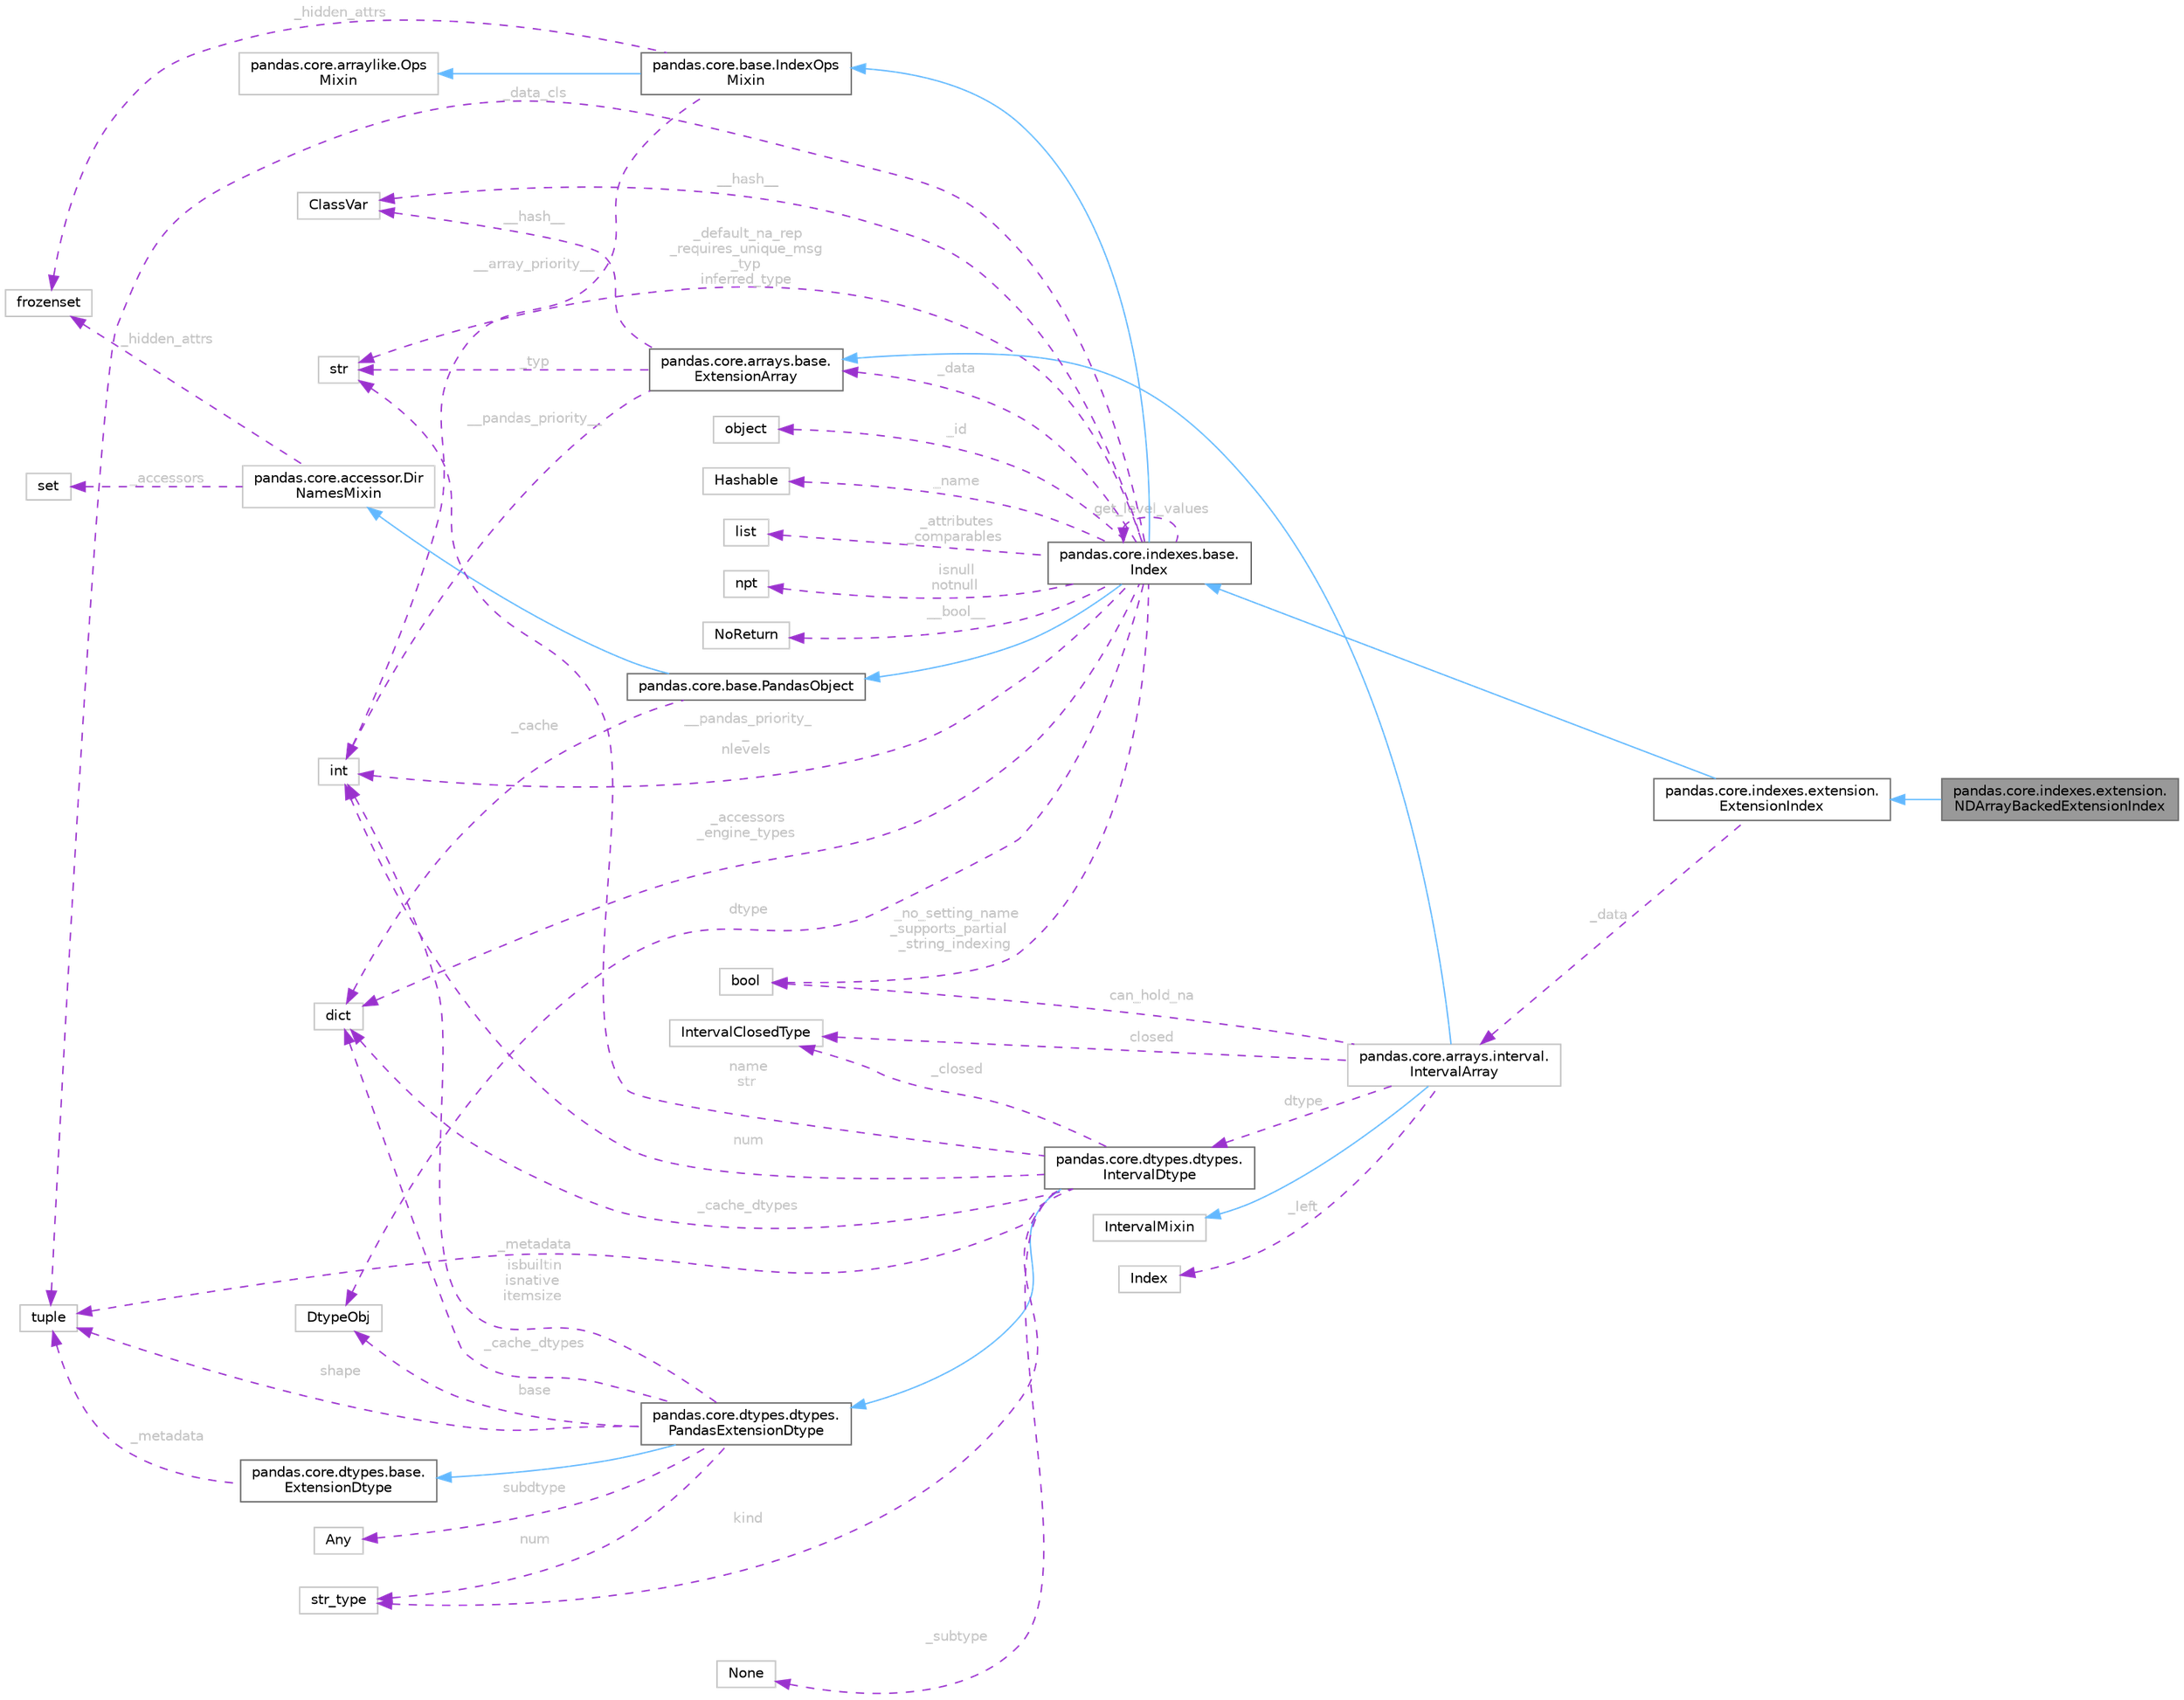 digraph "pandas.core.indexes.extension.NDArrayBackedExtensionIndex"
{
 // LATEX_PDF_SIZE
  bgcolor="transparent";
  edge [fontname=Helvetica,fontsize=10,labelfontname=Helvetica,labelfontsize=10];
  node [fontname=Helvetica,fontsize=10,shape=box,height=0.2,width=0.4];
  rankdir="LR";
  Node1 [id="Node000001",label="pandas.core.indexes.extension.\lNDArrayBackedExtensionIndex",height=0.2,width=0.4,color="gray40", fillcolor="grey60", style="filled", fontcolor="black",tooltip=" "];
  Node2 -> Node1 [id="edge1_Node000001_Node000002",dir="back",color="steelblue1",style="solid",tooltip=" "];
  Node2 [id="Node000002",label="pandas.core.indexes.extension.\lExtensionIndex",height=0.2,width=0.4,color="gray40", fillcolor="white", style="filled",URL="$d3/d98/classpandas_1_1core_1_1indexes_1_1extension_1_1ExtensionIndex.html",tooltip=" "];
  Node3 -> Node2 [id="edge2_Node000002_Node000003",dir="back",color="steelblue1",style="solid",tooltip=" "];
  Node3 [id="Node000003",label="pandas.core.indexes.base.\lIndex",height=0.2,width=0.4,color="gray40", fillcolor="white", style="filled",URL="$d9/d4b/classpandas_1_1core_1_1indexes_1_1base_1_1Index.html",tooltip=" "];
  Node4 -> Node3 [id="edge3_Node000003_Node000004",dir="back",color="steelblue1",style="solid",tooltip=" "];
  Node4 [id="Node000004",label="pandas.core.base.IndexOps\lMixin",height=0.2,width=0.4,color="gray40", fillcolor="white", style="filled",URL="$db/d4c/classpandas_1_1core_1_1base_1_1IndexOpsMixin.html",tooltip=" "];
  Node5 -> Node4 [id="edge4_Node000004_Node000005",dir="back",color="steelblue1",style="solid",tooltip=" "];
  Node5 [id="Node000005",label="pandas.core.arraylike.Ops\lMixin",height=0.2,width=0.4,color="grey75", fillcolor="white", style="filled",URL="$da/d26/classpandas_1_1core_1_1arraylike_1_1OpsMixin.html",tooltip=" "];
  Node6 -> Node4 [id="edge5_Node000004_Node000006",dir="back",color="darkorchid3",style="dashed",tooltip=" ",label=" __array_priority__",fontcolor="grey" ];
  Node6 [id="Node000006",label="int",height=0.2,width=0.4,color="grey75", fillcolor="white", style="filled",tooltip=" "];
  Node7 -> Node4 [id="edge6_Node000004_Node000007",dir="back",color="darkorchid3",style="dashed",tooltip=" ",label=" _hidden_attrs",fontcolor="grey" ];
  Node7 [id="Node000007",label="frozenset",height=0.2,width=0.4,color="grey75", fillcolor="white", style="filled",tooltip=" "];
  Node8 -> Node3 [id="edge7_Node000003_Node000008",dir="back",color="steelblue1",style="solid",tooltip=" "];
  Node8 [id="Node000008",label="pandas.core.base.PandasObject",height=0.2,width=0.4,color="gray40", fillcolor="white", style="filled",URL="$d9/d19/classpandas_1_1core_1_1base_1_1PandasObject.html",tooltip=" "];
  Node9 -> Node8 [id="edge8_Node000008_Node000009",dir="back",color="steelblue1",style="solid",tooltip=" "];
  Node9 [id="Node000009",label="pandas.core.accessor.Dir\lNamesMixin",height=0.2,width=0.4,color="grey75", fillcolor="white", style="filled",URL="$df/dd9/classpandas_1_1core_1_1accessor_1_1DirNamesMixin.html",tooltip=" "];
  Node10 -> Node9 [id="edge9_Node000009_Node000010",dir="back",color="darkorchid3",style="dashed",tooltip=" ",label=" _accessors",fontcolor="grey" ];
  Node10 [id="Node000010",label="set",height=0.2,width=0.4,color="grey75", fillcolor="white", style="filled",tooltip=" "];
  Node7 -> Node9 [id="edge10_Node000009_Node000007",dir="back",color="darkorchid3",style="dashed",tooltip=" ",label=" _hidden_attrs",fontcolor="grey" ];
  Node11 -> Node8 [id="edge11_Node000008_Node000011",dir="back",color="darkorchid3",style="dashed",tooltip=" ",label=" _cache",fontcolor="grey" ];
  Node11 [id="Node000011",label="dict",height=0.2,width=0.4,color="grey75", fillcolor="white", style="filled",tooltip=" "];
  Node6 -> Node3 [id="edge12_Node000003_Node000006",dir="back",color="darkorchid3",style="dashed",tooltip=" ",label=" __pandas_priority_\l_\nnlevels",fontcolor="grey" ];
  Node12 -> Node3 [id="edge13_Node000003_Node000012",dir="back",color="darkorchid3",style="dashed",tooltip=" ",label=" _default_na_rep\n_requires_unique_msg\n_typ\ninferred_type",fontcolor="grey" ];
  Node12 [id="Node000012",label="str",height=0.2,width=0.4,color="grey75", fillcolor="white", style="filled",tooltip=" "];
  Node13 -> Node3 [id="edge14_Node000003_Node000013",dir="back",color="darkorchid3",style="dashed",tooltip=" ",label=" _data",fontcolor="grey" ];
  Node13 [id="Node000013",label="pandas.core.arrays.base.\lExtensionArray",height=0.2,width=0.4,color="gray40", fillcolor="white", style="filled",URL="$d4/dd3/classpandas_1_1core_1_1arrays_1_1base_1_1ExtensionArray.html",tooltip=" "];
  Node12 -> Node13 [id="edge15_Node000013_Node000012",dir="back",color="darkorchid3",style="dashed",tooltip=" ",label=" _typ",fontcolor="grey" ];
  Node6 -> Node13 [id="edge16_Node000013_Node000006",dir="back",color="darkorchid3",style="dashed",tooltip=" ",label=" __pandas_priority__",fontcolor="grey" ];
  Node14 -> Node13 [id="edge17_Node000013_Node000014",dir="back",color="darkorchid3",style="dashed",tooltip=" ",label=" __hash__",fontcolor="grey" ];
  Node14 [id="Node000014",label="ClassVar",height=0.2,width=0.4,color="grey75", fillcolor="white", style="filled",tooltip=" "];
  Node15 -> Node3 [id="edge18_Node000003_Node000015",dir="back",color="darkorchid3",style="dashed",tooltip=" ",label=" _data_cls",fontcolor="grey" ];
  Node15 [id="Node000015",label="tuple",height=0.2,width=0.4,color="grey75", fillcolor="white", style="filled",tooltip=" "];
  Node16 -> Node3 [id="edge19_Node000003_Node000016",dir="back",color="darkorchid3",style="dashed",tooltip=" ",label=" _id",fontcolor="grey" ];
  Node16 [id="Node000016",label="object",height=0.2,width=0.4,color="grey75", fillcolor="white", style="filled",tooltip=" "];
  Node17 -> Node3 [id="edge20_Node000003_Node000017",dir="back",color="darkorchid3",style="dashed",tooltip=" ",label=" _name",fontcolor="grey" ];
  Node17 [id="Node000017",label="Hashable",height=0.2,width=0.4,color="grey75", fillcolor="white", style="filled",tooltip=" "];
  Node18 -> Node3 [id="edge21_Node000003_Node000018",dir="back",color="darkorchid3",style="dashed",tooltip=" ",label=" _no_setting_name\n_supports_partial\l_string_indexing",fontcolor="grey" ];
  Node18 [id="Node000018",label="bool",height=0.2,width=0.4,color="grey75", fillcolor="white", style="filled",tooltip=" "];
  Node19 -> Node3 [id="edge22_Node000003_Node000019",dir="back",color="darkorchid3",style="dashed",tooltip=" ",label=" _attributes\n_comparables",fontcolor="grey" ];
  Node19 [id="Node000019",label="list",height=0.2,width=0.4,color="grey75", fillcolor="white", style="filled",tooltip=" "];
  Node11 -> Node3 [id="edge23_Node000003_Node000011",dir="back",color="darkorchid3",style="dashed",tooltip=" ",label=" _accessors\n_engine_types",fontcolor="grey" ];
  Node3 -> Node3 [id="edge24_Node000003_Node000003",dir="back",color="darkorchid3",style="dashed",tooltip=" ",label=" get_level_values",fontcolor="grey" ];
  Node20 -> Node3 [id="edge25_Node000003_Node000020",dir="back",color="darkorchid3",style="dashed",tooltip=" ",label=" isnull\nnotnull",fontcolor="grey" ];
  Node20 [id="Node000020",label="npt",height=0.2,width=0.4,color="grey75", fillcolor="white", style="filled",tooltip=" "];
  Node21 -> Node3 [id="edge26_Node000003_Node000021",dir="back",color="darkorchid3",style="dashed",tooltip=" ",label=" __bool__",fontcolor="grey" ];
  Node21 [id="Node000021",label="NoReturn",height=0.2,width=0.4,color="grey75", fillcolor="white", style="filled",tooltip=" "];
  Node14 -> Node3 [id="edge27_Node000003_Node000014",dir="back",color="darkorchid3",style="dashed",tooltip=" ",label=" __hash__",fontcolor="grey" ];
  Node22 -> Node3 [id="edge28_Node000003_Node000022",dir="back",color="darkorchid3",style="dashed",tooltip=" ",label=" dtype",fontcolor="grey" ];
  Node22 [id="Node000022",label="DtypeObj",height=0.2,width=0.4,color="grey75", fillcolor="white", style="filled",tooltip=" "];
  Node23 -> Node2 [id="edge29_Node000002_Node000023",dir="back",color="darkorchid3",style="dashed",tooltip=" ",label=" _data",fontcolor="grey" ];
  Node23 [id="Node000023",label="pandas.core.arrays.interval.\lIntervalArray",height=0.2,width=0.4,color="grey75", fillcolor="white", style="filled",URL="$d2/d4b/classpandas_1_1core_1_1arrays_1_1interval_1_1IntervalArray.html",tooltip=" "];
  Node24 -> Node23 [id="edge30_Node000023_Node000024",dir="back",color="steelblue1",style="solid",tooltip=" "];
  Node24 [id="Node000024",label="IntervalMixin",height=0.2,width=0.4,color="grey75", fillcolor="white", style="filled",URL="$df/d19/classIntervalMixin.html",tooltip=" "];
  Node13 -> Node23 [id="edge31_Node000023_Node000013",dir="back",color="steelblue1",style="solid",tooltip=" "];
  Node18 -> Node23 [id="edge32_Node000023_Node000018",dir="back",color="darkorchid3",style="dashed",tooltip=" ",label=" can_hold_na",fontcolor="grey" ];
  Node25 -> Node23 [id="edge33_Node000023_Node000025",dir="back",color="darkorchid3",style="dashed",tooltip=" ",label=" _left",fontcolor="grey" ];
  Node25 [id="Node000025",label="Index",height=0.2,width=0.4,color="grey75", fillcolor="white", style="filled",tooltip=" "];
  Node26 -> Node23 [id="edge34_Node000023_Node000026",dir="back",color="darkorchid3",style="dashed",tooltip=" ",label=" closed",fontcolor="grey" ];
  Node26 [id="Node000026",label="IntervalClosedType",height=0.2,width=0.4,color="grey75", fillcolor="white", style="filled",tooltip=" "];
  Node27 -> Node23 [id="edge35_Node000023_Node000027",dir="back",color="darkorchid3",style="dashed",tooltip=" ",label=" dtype",fontcolor="grey" ];
  Node27 [id="Node000027",label="pandas.core.dtypes.dtypes.\lIntervalDtype",height=0.2,width=0.4,color="gray40", fillcolor="white", style="filled",URL="$dc/da8/classpandas_1_1core_1_1dtypes_1_1dtypes_1_1IntervalDtype.html",tooltip=" "];
  Node28 -> Node27 [id="edge36_Node000027_Node000028",dir="back",color="steelblue1",style="solid",tooltip=" "];
  Node28 [id="Node000028",label="pandas.core.dtypes.dtypes.\lPandasExtensionDtype",height=0.2,width=0.4,color="gray40", fillcolor="white", style="filled",URL="$d0/d04/classpandas_1_1core_1_1dtypes_1_1dtypes_1_1PandasExtensionDtype.html",tooltip=" "];
  Node29 -> Node28 [id="edge37_Node000028_Node000029",dir="back",color="steelblue1",style="solid",tooltip=" "];
  Node29 [id="Node000029",label="pandas.core.dtypes.base.\lExtensionDtype",height=0.2,width=0.4,color="gray40", fillcolor="white", style="filled",URL="$d4/d64/classpandas_1_1core_1_1dtypes_1_1base_1_1ExtensionDtype.html",tooltip=" "];
  Node15 -> Node29 [id="edge38_Node000029_Node000015",dir="back",color="darkorchid3",style="dashed",tooltip=" ",label=" _metadata",fontcolor="grey" ];
  Node30 -> Node28 [id="edge39_Node000028_Node000030",dir="back",color="darkorchid3",style="dashed",tooltip=" ",label=" subdtype",fontcolor="grey" ];
  Node30 [id="Node000030",label="Any",height=0.2,width=0.4,color="grey75", fillcolor="white", style="filled",tooltip=" "];
  Node31 -> Node28 [id="edge40_Node000028_Node000031",dir="back",color="darkorchid3",style="dashed",tooltip=" ",label=" num",fontcolor="grey" ];
  Node31 [id="Node000031",label="str_type",height=0.2,width=0.4,color="grey75", fillcolor="white", style="filled",tooltip=" "];
  Node15 -> Node28 [id="edge41_Node000028_Node000015",dir="back",color="darkorchid3",style="dashed",tooltip=" ",label=" shape",fontcolor="grey" ];
  Node6 -> Node28 [id="edge42_Node000028_Node000006",dir="back",color="darkorchid3",style="dashed",tooltip=" ",label=" isbuiltin\nisnative\nitemsize",fontcolor="grey" ];
  Node22 -> Node28 [id="edge43_Node000028_Node000022",dir="back",color="darkorchid3",style="dashed",tooltip=" ",label=" base",fontcolor="grey" ];
  Node11 -> Node28 [id="edge44_Node000028_Node000011",dir="back",color="darkorchid3",style="dashed",tooltip=" ",label=" _cache_dtypes",fontcolor="grey" ];
  Node12 -> Node27 [id="edge45_Node000027_Node000012",dir="back",color="darkorchid3",style="dashed",tooltip=" ",label=" name\nstr",fontcolor="grey" ];
  Node31 -> Node27 [id="edge46_Node000027_Node000031",dir="back",color="darkorchid3",style="dashed",tooltip=" ",label=" kind",fontcolor="grey" ];
  Node6 -> Node27 [id="edge47_Node000027_Node000006",dir="back",color="darkorchid3",style="dashed",tooltip=" ",label=" num",fontcolor="grey" ];
  Node15 -> Node27 [id="edge48_Node000027_Node000015",dir="back",color="darkorchid3",style="dashed",tooltip=" ",label=" _metadata",fontcolor="grey" ];
  Node11 -> Node27 [id="edge49_Node000027_Node000011",dir="back",color="darkorchid3",style="dashed",tooltip=" ",label=" _cache_dtypes",fontcolor="grey" ];
  Node32 -> Node27 [id="edge50_Node000027_Node000032",dir="back",color="darkorchid3",style="dashed",tooltip=" ",label=" _subtype",fontcolor="grey" ];
  Node32 [id="Node000032",label="None",height=0.2,width=0.4,color="grey75", fillcolor="white", style="filled",tooltip=" "];
  Node26 -> Node27 [id="edge51_Node000027_Node000026",dir="back",color="darkorchid3",style="dashed",tooltip=" ",label=" _closed",fontcolor="grey" ];
}
